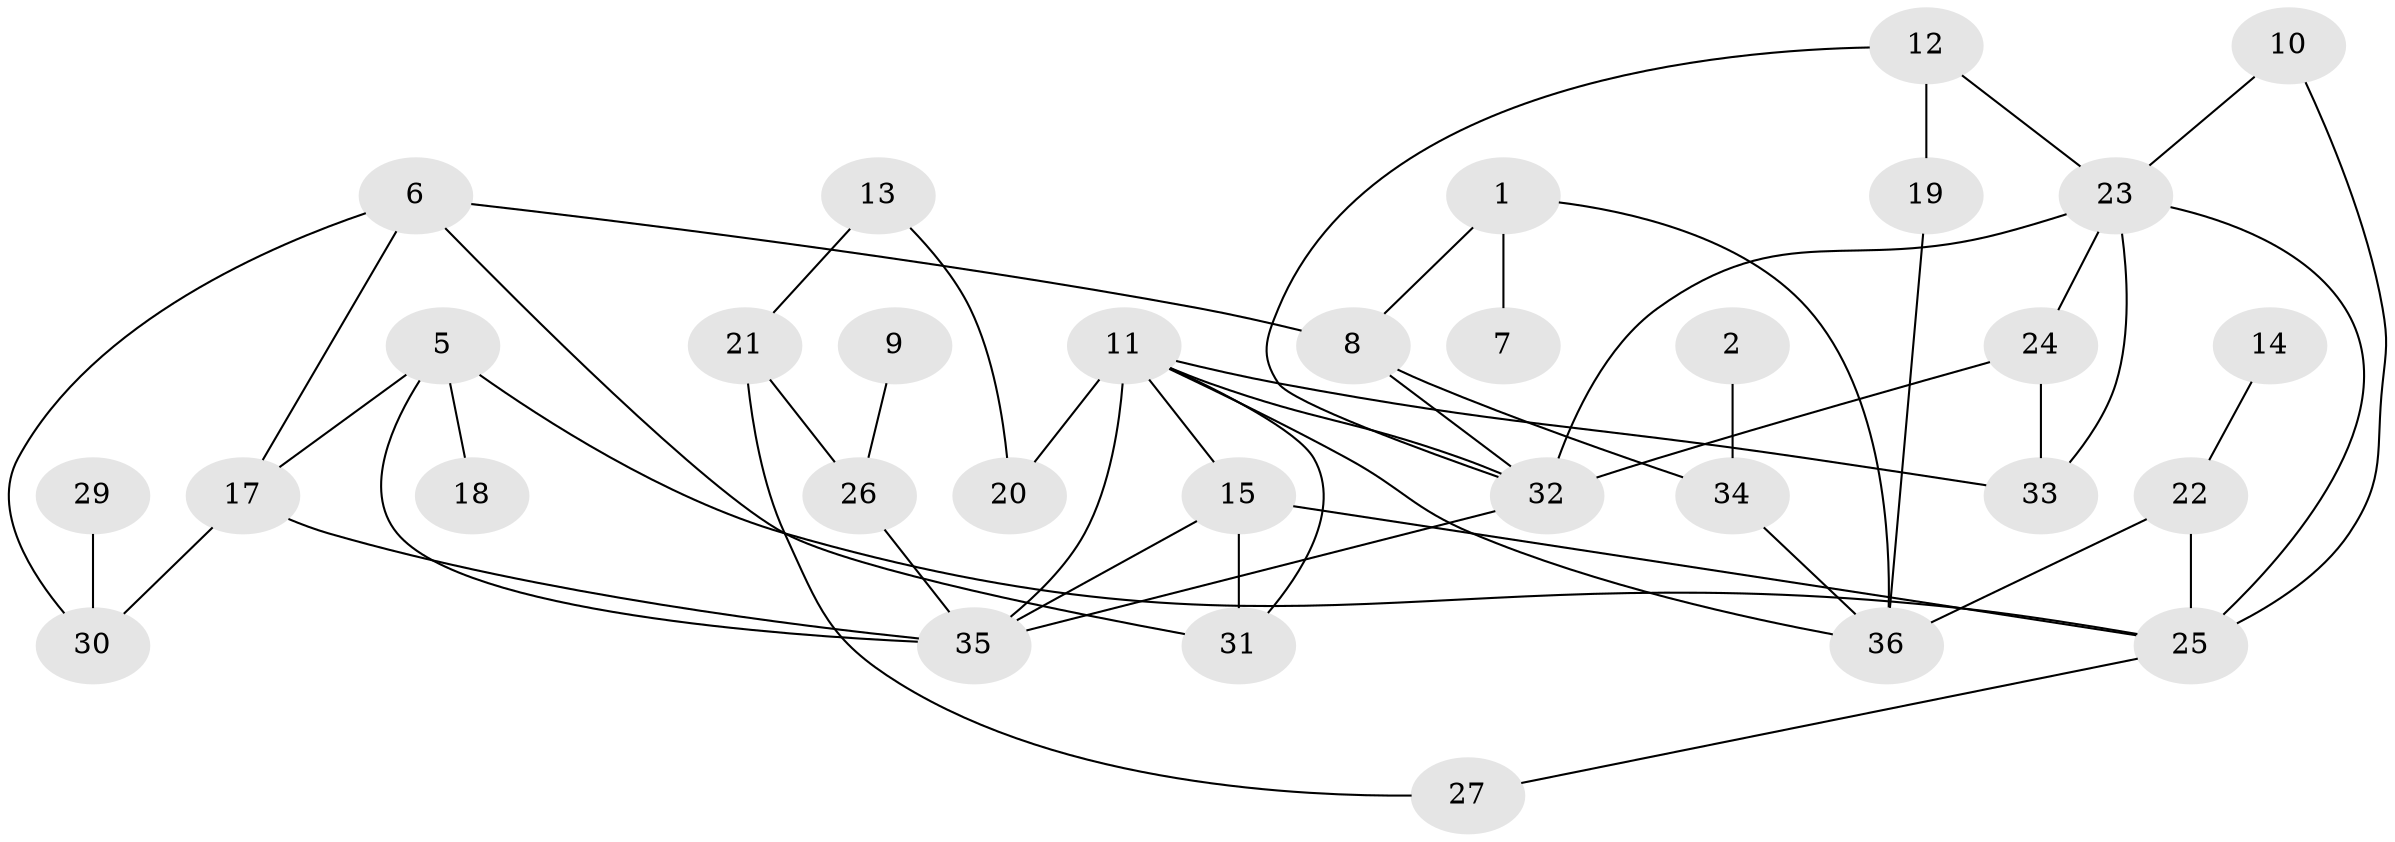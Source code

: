 // original degree distribution, {1: 0.18055555555555555, 2: 0.3194444444444444, 3: 0.2222222222222222, 5: 0.125, 4: 0.09722222222222222, 0: 0.041666666666666664, 6: 0.013888888888888888}
// Generated by graph-tools (version 1.1) at 2025/00/03/09/25 03:00:50]
// undirected, 32 vertices, 51 edges
graph export_dot {
graph [start="1"]
  node [color=gray90,style=filled];
  1;
  2;
  5;
  6;
  7;
  8;
  9;
  10;
  11;
  12;
  13;
  14;
  15;
  17;
  18;
  19;
  20;
  21;
  22;
  23;
  24;
  25;
  26;
  27;
  29;
  30;
  31;
  32;
  33;
  34;
  35;
  36;
  1 -- 7 [weight=1.0];
  1 -- 8 [weight=1.0];
  1 -- 36 [weight=1.0];
  2 -- 34 [weight=1.0];
  5 -- 17 [weight=1.0];
  5 -- 18 [weight=1.0];
  5 -- 25 [weight=1.0];
  5 -- 35 [weight=1.0];
  6 -- 8 [weight=1.0];
  6 -- 17 [weight=1.0];
  6 -- 30 [weight=1.0];
  6 -- 31 [weight=1.0];
  8 -- 32 [weight=1.0];
  8 -- 34 [weight=1.0];
  9 -- 26 [weight=1.0];
  10 -- 23 [weight=1.0];
  10 -- 25 [weight=1.0];
  11 -- 15 [weight=1.0];
  11 -- 20 [weight=1.0];
  11 -- 31 [weight=1.0];
  11 -- 32 [weight=2.0];
  11 -- 33 [weight=1.0];
  11 -- 35 [weight=1.0];
  11 -- 36 [weight=1.0];
  12 -- 19 [weight=1.0];
  12 -- 23 [weight=1.0];
  12 -- 32 [weight=1.0];
  13 -- 20 [weight=1.0];
  13 -- 21 [weight=1.0];
  14 -- 22 [weight=1.0];
  15 -- 25 [weight=1.0];
  15 -- 31 [weight=1.0];
  15 -- 35 [weight=1.0];
  17 -- 30 [weight=1.0];
  17 -- 35 [weight=1.0];
  19 -- 36 [weight=1.0];
  21 -- 26 [weight=2.0];
  21 -- 27 [weight=1.0];
  22 -- 25 [weight=2.0];
  22 -- 36 [weight=2.0];
  23 -- 24 [weight=1.0];
  23 -- 25 [weight=1.0];
  23 -- 32 [weight=1.0];
  23 -- 33 [weight=1.0];
  24 -- 32 [weight=1.0];
  24 -- 33 [weight=2.0];
  25 -- 27 [weight=1.0];
  26 -- 35 [weight=1.0];
  29 -- 30 [weight=1.0];
  32 -- 35 [weight=1.0];
  34 -- 36 [weight=1.0];
}
